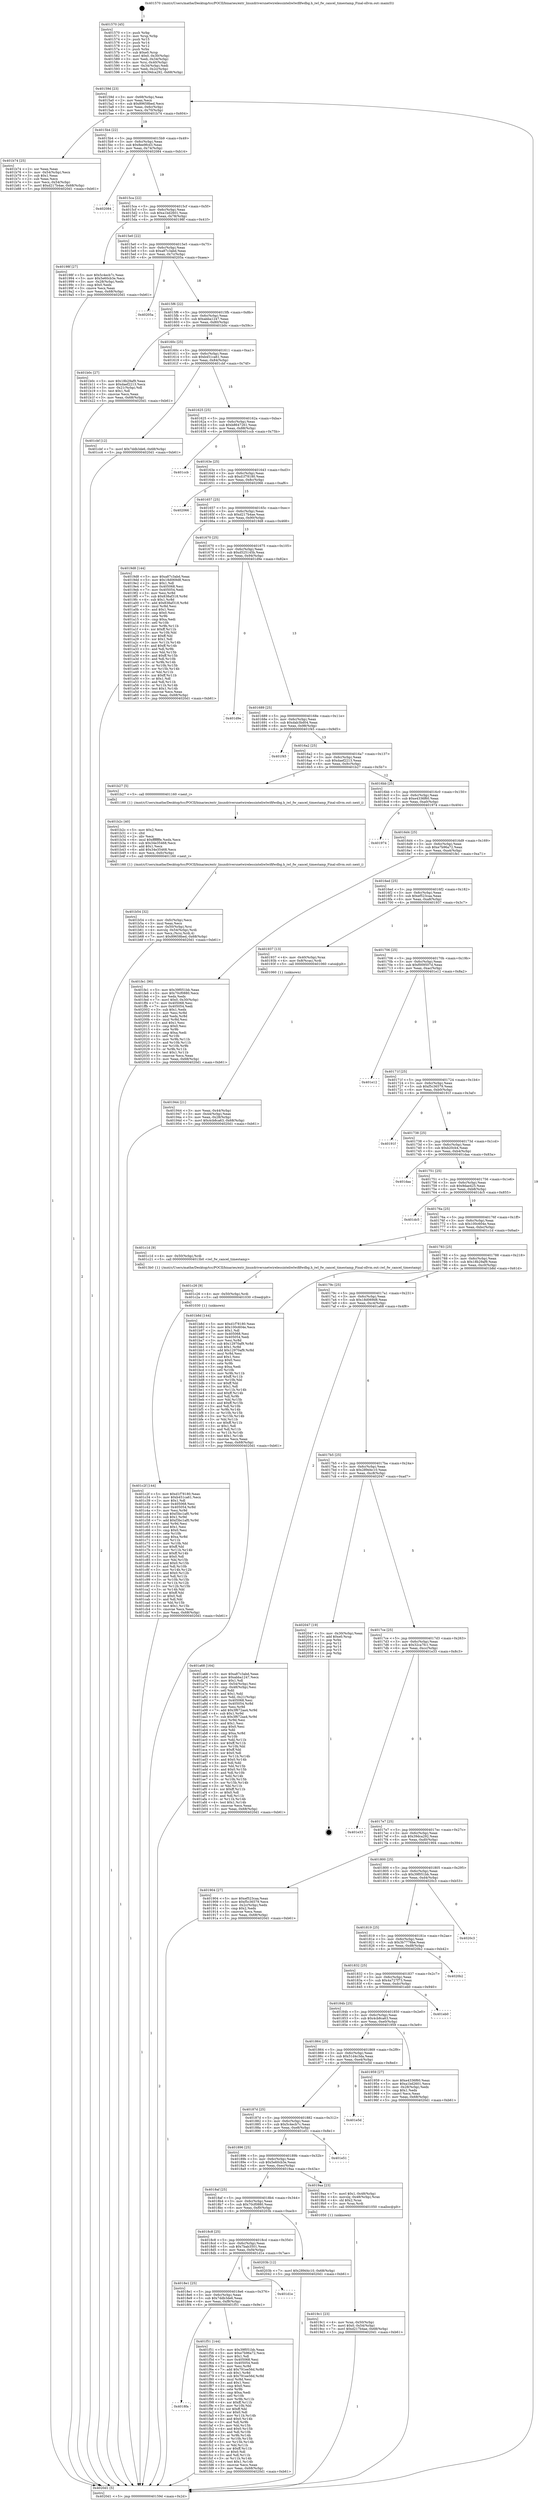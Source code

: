 digraph "0x401570" {
  label = "0x401570 (/mnt/c/Users/mathe/Desktop/tcc/POCII/binaries/extr_linuxdriversnetwirelessinteliwlwififwdbg.h_iwl_fw_cancel_timestamp_Final-ollvm.out::main(0))"
  labelloc = "t"
  node[shape=record]

  Entry [label="",width=0.3,height=0.3,shape=circle,fillcolor=black,style=filled]
  "0x40159d" [label="{
     0x40159d [23]\l
     | [instrs]\l
     &nbsp;&nbsp;0x40159d \<+3\>: mov -0x68(%rbp),%eax\l
     &nbsp;&nbsp;0x4015a0 \<+2\>: mov %eax,%ecx\l
     &nbsp;&nbsp;0x4015a2 \<+6\>: sub $0x89658bed,%ecx\l
     &nbsp;&nbsp;0x4015a8 \<+3\>: mov %eax,-0x6c(%rbp)\l
     &nbsp;&nbsp;0x4015ab \<+3\>: mov %ecx,-0x70(%rbp)\l
     &nbsp;&nbsp;0x4015ae \<+6\>: je 0000000000401b74 \<main+0x604\>\l
  }"]
  "0x401b74" [label="{
     0x401b74 [25]\l
     | [instrs]\l
     &nbsp;&nbsp;0x401b74 \<+2\>: xor %eax,%eax\l
     &nbsp;&nbsp;0x401b76 \<+3\>: mov -0x54(%rbp),%ecx\l
     &nbsp;&nbsp;0x401b79 \<+3\>: sub $0x1,%eax\l
     &nbsp;&nbsp;0x401b7c \<+2\>: sub %eax,%ecx\l
     &nbsp;&nbsp;0x401b7e \<+3\>: mov %ecx,-0x54(%rbp)\l
     &nbsp;&nbsp;0x401b81 \<+7\>: movl $0xd217b4ae,-0x68(%rbp)\l
     &nbsp;&nbsp;0x401b88 \<+5\>: jmp 00000000004020d1 \<main+0xb61\>\l
  }"]
  "0x4015b4" [label="{
     0x4015b4 [22]\l
     | [instrs]\l
     &nbsp;&nbsp;0x4015b4 \<+5\>: jmp 00000000004015b9 \<main+0x49\>\l
     &nbsp;&nbsp;0x4015b9 \<+3\>: mov -0x6c(%rbp),%eax\l
     &nbsp;&nbsp;0x4015bc \<+5\>: sub $0x8ee9fcd3,%eax\l
     &nbsp;&nbsp;0x4015c1 \<+3\>: mov %eax,-0x74(%rbp)\l
     &nbsp;&nbsp;0x4015c4 \<+6\>: je 0000000000402084 \<main+0xb14\>\l
  }"]
  Exit [label="",width=0.3,height=0.3,shape=circle,fillcolor=black,style=filled,peripheries=2]
  "0x402084" [label="{
     0x402084\l
  }", style=dashed]
  "0x4015ca" [label="{
     0x4015ca [22]\l
     | [instrs]\l
     &nbsp;&nbsp;0x4015ca \<+5\>: jmp 00000000004015cf \<main+0x5f\>\l
     &nbsp;&nbsp;0x4015cf \<+3\>: mov -0x6c(%rbp),%eax\l
     &nbsp;&nbsp;0x4015d2 \<+5\>: sub $0xa1bd2601,%eax\l
     &nbsp;&nbsp;0x4015d7 \<+3\>: mov %eax,-0x78(%rbp)\l
     &nbsp;&nbsp;0x4015da \<+6\>: je 000000000040198f \<main+0x41f\>\l
  }"]
  "0x4018fa" [label="{
     0x4018fa\l
  }", style=dashed]
  "0x40198f" [label="{
     0x40198f [27]\l
     | [instrs]\l
     &nbsp;&nbsp;0x40198f \<+5\>: mov $0x5c4ecb7c,%eax\l
     &nbsp;&nbsp;0x401994 \<+5\>: mov $0x5e60cb3e,%ecx\l
     &nbsp;&nbsp;0x401999 \<+3\>: mov -0x28(%rbp),%edx\l
     &nbsp;&nbsp;0x40199c \<+3\>: cmp $0x0,%edx\l
     &nbsp;&nbsp;0x40199f \<+3\>: cmove %ecx,%eax\l
     &nbsp;&nbsp;0x4019a2 \<+3\>: mov %eax,-0x68(%rbp)\l
     &nbsp;&nbsp;0x4019a5 \<+5\>: jmp 00000000004020d1 \<main+0xb61\>\l
  }"]
  "0x4015e0" [label="{
     0x4015e0 [22]\l
     | [instrs]\l
     &nbsp;&nbsp;0x4015e0 \<+5\>: jmp 00000000004015e5 \<main+0x75\>\l
     &nbsp;&nbsp;0x4015e5 \<+3\>: mov -0x6c(%rbp),%eax\l
     &nbsp;&nbsp;0x4015e8 \<+5\>: sub $0xa87c3abd,%eax\l
     &nbsp;&nbsp;0x4015ed \<+3\>: mov %eax,-0x7c(%rbp)\l
     &nbsp;&nbsp;0x4015f0 \<+6\>: je 000000000040205a \<main+0xaea\>\l
  }"]
  "0x401f51" [label="{
     0x401f51 [144]\l
     | [instrs]\l
     &nbsp;&nbsp;0x401f51 \<+5\>: mov $0x39f051bb,%eax\l
     &nbsp;&nbsp;0x401f56 \<+5\>: mov $0xe7b96a72,%ecx\l
     &nbsp;&nbsp;0x401f5b \<+2\>: mov $0x1,%dl\l
     &nbsp;&nbsp;0x401f5d \<+7\>: mov 0x405068,%esi\l
     &nbsp;&nbsp;0x401f64 \<+7\>: mov 0x405054,%edi\l
     &nbsp;&nbsp;0x401f6b \<+3\>: mov %esi,%r8d\l
     &nbsp;&nbsp;0x401f6e \<+7\>: add $0x791ee56d,%r8d\l
     &nbsp;&nbsp;0x401f75 \<+4\>: sub $0x1,%r8d\l
     &nbsp;&nbsp;0x401f79 \<+7\>: sub $0x791ee56d,%r8d\l
     &nbsp;&nbsp;0x401f80 \<+4\>: imul %r8d,%esi\l
     &nbsp;&nbsp;0x401f84 \<+3\>: and $0x1,%esi\l
     &nbsp;&nbsp;0x401f87 \<+3\>: cmp $0x0,%esi\l
     &nbsp;&nbsp;0x401f8a \<+4\>: sete %r9b\l
     &nbsp;&nbsp;0x401f8e \<+3\>: cmp $0xa,%edi\l
     &nbsp;&nbsp;0x401f91 \<+4\>: setl %r10b\l
     &nbsp;&nbsp;0x401f95 \<+3\>: mov %r9b,%r11b\l
     &nbsp;&nbsp;0x401f98 \<+4\>: xor $0xff,%r11b\l
     &nbsp;&nbsp;0x401f9c \<+3\>: mov %r10b,%bl\l
     &nbsp;&nbsp;0x401f9f \<+3\>: xor $0xff,%bl\l
     &nbsp;&nbsp;0x401fa2 \<+3\>: xor $0x0,%dl\l
     &nbsp;&nbsp;0x401fa5 \<+3\>: mov %r11b,%r14b\l
     &nbsp;&nbsp;0x401fa8 \<+4\>: and $0x0,%r14b\l
     &nbsp;&nbsp;0x401fac \<+3\>: and %dl,%r9b\l
     &nbsp;&nbsp;0x401faf \<+3\>: mov %bl,%r15b\l
     &nbsp;&nbsp;0x401fb2 \<+4\>: and $0x0,%r15b\l
     &nbsp;&nbsp;0x401fb6 \<+3\>: and %dl,%r10b\l
     &nbsp;&nbsp;0x401fb9 \<+3\>: or %r9b,%r14b\l
     &nbsp;&nbsp;0x401fbc \<+3\>: or %r10b,%r15b\l
     &nbsp;&nbsp;0x401fbf \<+3\>: xor %r15b,%r14b\l
     &nbsp;&nbsp;0x401fc2 \<+3\>: or %bl,%r11b\l
     &nbsp;&nbsp;0x401fc5 \<+4\>: xor $0xff,%r11b\l
     &nbsp;&nbsp;0x401fc9 \<+3\>: or $0x0,%dl\l
     &nbsp;&nbsp;0x401fcc \<+3\>: and %dl,%r11b\l
     &nbsp;&nbsp;0x401fcf \<+3\>: or %r11b,%r14b\l
     &nbsp;&nbsp;0x401fd2 \<+4\>: test $0x1,%r14b\l
     &nbsp;&nbsp;0x401fd6 \<+3\>: cmovne %ecx,%eax\l
     &nbsp;&nbsp;0x401fd9 \<+3\>: mov %eax,-0x68(%rbp)\l
     &nbsp;&nbsp;0x401fdc \<+5\>: jmp 00000000004020d1 \<main+0xb61\>\l
  }"]
  "0x40205a" [label="{
     0x40205a\l
  }", style=dashed]
  "0x4015f6" [label="{
     0x4015f6 [22]\l
     | [instrs]\l
     &nbsp;&nbsp;0x4015f6 \<+5\>: jmp 00000000004015fb \<main+0x8b\>\l
     &nbsp;&nbsp;0x4015fb \<+3\>: mov -0x6c(%rbp),%eax\l
     &nbsp;&nbsp;0x4015fe \<+5\>: sub $0xabba1247,%eax\l
     &nbsp;&nbsp;0x401603 \<+3\>: mov %eax,-0x80(%rbp)\l
     &nbsp;&nbsp;0x401606 \<+6\>: je 0000000000401b0c \<main+0x59c\>\l
  }"]
  "0x4018e1" [label="{
     0x4018e1 [25]\l
     | [instrs]\l
     &nbsp;&nbsp;0x4018e1 \<+5\>: jmp 00000000004018e6 \<main+0x376\>\l
     &nbsp;&nbsp;0x4018e6 \<+3\>: mov -0x6c(%rbp),%eax\l
     &nbsp;&nbsp;0x4018e9 \<+5\>: sub $0x7ddb3de6,%eax\l
     &nbsp;&nbsp;0x4018ee \<+6\>: mov %eax,-0xf8(%rbp)\l
     &nbsp;&nbsp;0x4018f4 \<+6\>: je 0000000000401f51 \<main+0x9e1\>\l
  }"]
  "0x401b0c" [label="{
     0x401b0c [27]\l
     | [instrs]\l
     &nbsp;&nbsp;0x401b0c \<+5\>: mov $0x18b29af9,%eax\l
     &nbsp;&nbsp;0x401b11 \<+5\>: mov $0xdaef2213,%ecx\l
     &nbsp;&nbsp;0x401b16 \<+3\>: mov -0x21(%rbp),%dl\l
     &nbsp;&nbsp;0x401b19 \<+3\>: test $0x1,%dl\l
     &nbsp;&nbsp;0x401b1c \<+3\>: cmovne %ecx,%eax\l
     &nbsp;&nbsp;0x401b1f \<+3\>: mov %eax,-0x68(%rbp)\l
     &nbsp;&nbsp;0x401b22 \<+5\>: jmp 00000000004020d1 \<main+0xb61\>\l
  }"]
  "0x40160c" [label="{
     0x40160c [25]\l
     | [instrs]\l
     &nbsp;&nbsp;0x40160c \<+5\>: jmp 0000000000401611 \<main+0xa1\>\l
     &nbsp;&nbsp;0x401611 \<+3\>: mov -0x6c(%rbp),%eax\l
     &nbsp;&nbsp;0x401614 \<+5\>: sub $0xb451ca61,%eax\l
     &nbsp;&nbsp;0x401619 \<+6\>: mov %eax,-0x84(%rbp)\l
     &nbsp;&nbsp;0x40161f \<+6\>: je 0000000000401cbf \<main+0x74f\>\l
  }"]
  "0x401d1e" [label="{
     0x401d1e\l
  }", style=dashed]
  "0x401cbf" [label="{
     0x401cbf [12]\l
     | [instrs]\l
     &nbsp;&nbsp;0x401cbf \<+7\>: movl $0x7ddb3de6,-0x68(%rbp)\l
     &nbsp;&nbsp;0x401cc6 \<+5\>: jmp 00000000004020d1 \<main+0xb61\>\l
  }"]
  "0x401625" [label="{
     0x401625 [25]\l
     | [instrs]\l
     &nbsp;&nbsp;0x401625 \<+5\>: jmp 000000000040162a \<main+0xba\>\l
     &nbsp;&nbsp;0x40162a \<+3\>: mov -0x6c(%rbp),%eax\l
     &nbsp;&nbsp;0x40162d \<+5\>: sub $0xb8647261,%eax\l
     &nbsp;&nbsp;0x401632 \<+6\>: mov %eax,-0x88(%rbp)\l
     &nbsp;&nbsp;0x401638 \<+6\>: je 0000000000401ccb \<main+0x75b\>\l
  }"]
  "0x4018c8" [label="{
     0x4018c8 [25]\l
     | [instrs]\l
     &nbsp;&nbsp;0x4018c8 \<+5\>: jmp 00000000004018cd \<main+0x35d\>\l
     &nbsp;&nbsp;0x4018cd \<+3\>: mov -0x6c(%rbp),%eax\l
     &nbsp;&nbsp;0x4018d0 \<+5\>: sub $0x7bab3501,%eax\l
     &nbsp;&nbsp;0x4018d5 \<+6\>: mov %eax,-0xf4(%rbp)\l
     &nbsp;&nbsp;0x4018db \<+6\>: je 0000000000401d1e \<main+0x7ae\>\l
  }"]
  "0x401ccb" [label="{
     0x401ccb\l
  }", style=dashed]
  "0x40163e" [label="{
     0x40163e [25]\l
     | [instrs]\l
     &nbsp;&nbsp;0x40163e \<+5\>: jmp 0000000000401643 \<main+0xd3\>\l
     &nbsp;&nbsp;0x401643 \<+3\>: mov -0x6c(%rbp),%eax\l
     &nbsp;&nbsp;0x401646 \<+5\>: sub $0xd1f78180,%eax\l
     &nbsp;&nbsp;0x40164b \<+6\>: mov %eax,-0x8c(%rbp)\l
     &nbsp;&nbsp;0x401651 \<+6\>: je 0000000000402066 \<main+0xaf6\>\l
  }"]
  "0x40203b" [label="{
     0x40203b [12]\l
     | [instrs]\l
     &nbsp;&nbsp;0x40203b \<+7\>: movl $0x289d4c10,-0x68(%rbp)\l
     &nbsp;&nbsp;0x402042 \<+5\>: jmp 00000000004020d1 \<main+0xb61\>\l
  }"]
  "0x402066" [label="{
     0x402066\l
  }", style=dashed]
  "0x401657" [label="{
     0x401657 [25]\l
     | [instrs]\l
     &nbsp;&nbsp;0x401657 \<+5\>: jmp 000000000040165c \<main+0xec\>\l
     &nbsp;&nbsp;0x40165c \<+3\>: mov -0x6c(%rbp),%eax\l
     &nbsp;&nbsp;0x40165f \<+5\>: sub $0xd217b4ae,%eax\l
     &nbsp;&nbsp;0x401664 \<+6\>: mov %eax,-0x90(%rbp)\l
     &nbsp;&nbsp;0x40166a \<+6\>: je 00000000004019d8 \<main+0x468\>\l
  }"]
  "0x401c2f" [label="{
     0x401c2f [144]\l
     | [instrs]\l
     &nbsp;&nbsp;0x401c2f \<+5\>: mov $0xd1f78180,%eax\l
     &nbsp;&nbsp;0x401c34 \<+5\>: mov $0xb451ca61,%ecx\l
     &nbsp;&nbsp;0x401c39 \<+2\>: mov $0x1,%dl\l
     &nbsp;&nbsp;0x401c3b \<+7\>: mov 0x405068,%esi\l
     &nbsp;&nbsp;0x401c42 \<+8\>: mov 0x405054,%r8d\l
     &nbsp;&nbsp;0x401c4a \<+3\>: mov %esi,%r9d\l
     &nbsp;&nbsp;0x401c4d \<+7\>: sub $0xf3bc1af0,%r9d\l
     &nbsp;&nbsp;0x401c54 \<+4\>: sub $0x1,%r9d\l
     &nbsp;&nbsp;0x401c58 \<+7\>: add $0xf3bc1af0,%r9d\l
     &nbsp;&nbsp;0x401c5f \<+4\>: imul %r9d,%esi\l
     &nbsp;&nbsp;0x401c63 \<+3\>: and $0x1,%esi\l
     &nbsp;&nbsp;0x401c66 \<+3\>: cmp $0x0,%esi\l
     &nbsp;&nbsp;0x401c69 \<+4\>: sete %r10b\l
     &nbsp;&nbsp;0x401c6d \<+4\>: cmp $0xa,%r8d\l
     &nbsp;&nbsp;0x401c71 \<+4\>: setl %r11b\l
     &nbsp;&nbsp;0x401c75 \<+3\>: mov %r10b,%bl\l
     &nbsp;&nbsp;0x401c78 \<+3\>: xor $0xff,%bl\l
     &nbsp;&nbsp;0x401c7b \<+3\>: mov %r11b,%r14b\l
     &nbsp;&nbsp;0x401c7e \<+4\>: xor $0xff,%r14b\l
     &nbsp;&nbsp;0x401c82 \<+3\>: xor $0x0,%dl\l
     &nbsp;&nbsp;0x401c85 \<+3\>: mov %bl,%r15b\l
     &nbsp;&nbsp;0x401c88 \<+4\>: and $0x0,%r15b\l
     &nbsp;&nbsp;0x401c8c \<+3\>: and %dl,%r10b\l
     &nbsp;&nbsp;0x401c8f \<+3\>: mov %r14b,%r12b\l
     &nbsp;&nbsp;0x401c92 \<+4\>: and $0x0,%r12b\l
     &nbsp;&nbsp;0x401c96 \<+3\>: and %dl,%r11b\l
     &nbsp;&nbsp;0x401c99 \<+3\>: or %r10b,%r15b\l
     &nbsp;&nbsp;0x401c9c \<+3\>: or %r11b,%r12b\l
     &nbsp;&nbsp;0x401c9f \<+3\>: xor %r12b,%r15b\l
     &nbsp;&nbsp;0x401ca2 \<+3\>: or %r14b,%bl\l
     &nbsp;&nbsp;0x401ca5 \<+3\>: xor $0xff,%bl\l
     &nbsp;&nbsp;0x401ca8 \<+3\>: or $0x0,%dl\l
     &nbsp;&nbsp;0x401cab \<+2\>: and %dl,%bl\l
     &nbsp;&nbsp;0x401cad \<+3\>: or %bl,%r15b\l
     &nbsp;&nbsp;0x401cb0 \<+4\>: test $0x1,%r15b\l
     &nbsp;&nbsp;0x401cb4 \<+3\>: cmovne %ecx,%eax\l
     &nbsp;&nbsp;0x401cb7 \<+3\>: mov %eax,-0x68(%rbp)\l
     &nbsp;&nbsp;0x401cba \<+5\>: jmp 00000000004020d1 \<main+0xb61\>\l
  }"]
  "0x4019d8" [label="{
     0x4019d8 [144]\l
     | [instrs]\l
     &nbsp;&nbsp;0x4019d8 \<+5\>: mov $0xa87c3abd,%eax\l
     &nbsp;&nbsp;0x4019dd \<+5\>: mov $0x18d069d8,%ecx\l
     &nbsp;&nbsp;0x4019e2 \<+2\>: mov $0x1,%dl\l
     &nbsp;&nbsp;0x4019e4 \<+7\>: mov 0x405068,%esi\l
     &nbsp;&nbsp;0x4019eb \<+7\>: mov 0x405054,%edi\l
     &nbsp;&nbsp;0x4019f2 \<+3\>: mov %esi,%r8d\l
     &nbsp;&nbsp;0x4019f5 \<+7\>: sub $0x838af318,%r8d\l
     &nbsp;&nbsp;0x4019fc \<+4\>: sub $0x1,%r8d\l
     &nbsp;&nbsp;0x401a00 \<+7\>: add $0x838af318,%r8d\l
     &nbsp;&nbsp;0x401a07 \<+4\>: imul %r8d,%esi\l
     &nbsp;&nbsp;0x401a0b \<+3\>: and $0x1,%esi\l
     &nbsp;&nbsp;0x401a0e \<+3\>: cmp $0x0,%esi\l
     &nbsp;&nbsp;0x401a11 \<+4\>: sete %r9b\l
     &nbsp;&nbsp;0x401a15 \<+3\>: cmp $0xa,%edi\l
     &nbsp;&nbsp;0x401a18 \<+4\>: setl %r10b\l
     &nbsp;&nbsp;0x401a1c \<+3\>: mov %r9b,%r11b\l
     &nbsp;&nbsp;0x401a1f \<+4\>: xor $0xff,%r11b\l
     &nbsp;&nbsp;0x401a23 \<+3\>: mov %r10b,%bl\l
     &nbsp;&nbsp;0x401a26 \<+3\>: xor $0xff,%bl\l
     &nbsp;&nbsp;0x401a29 \<+3\>: xor $0x1,%dl\l
     &nbsp;&nbsp;0x401a2c \<+3\>: mov %r11b,%r14b\l
     &nbsp;&nbsp;0x401a2f \<+4\>: and $0xff,%r14b\l
     &nbsp;&nbsp;0x401a33 \<+3\>: and %dl,%r9b\l
     &nbsp;&nbsp;0x401a36 \<+3\>: mov %bl,%r15b\l
     &nbsp;&nbsp;0x401a39 \<+4\>: and $0xff,%r15b\l
     &nbsp;&nbsp;0x401a3d \<+3\>: and %dl,%r10b\l
     &nbsp;&nbsp;0x401a40 \<+3\>: or %r9b,%r14b\l
     &nbsp;&nbsp;0x401a43 \<+3\>: or %r10b,%r15b\l
     &nbsp;&nbsp;0x401a46 \<+3\>: xor %r15b,%r14b\l
     &nbsp;&nbsp;0x401a49 \<+3\>: or %bl,%r11b\l
     &nbsp;&nbsp;0x401a4c \<+4\>: xor $0xff,%r11b\l
     &nbsp;&nbsp;0x401a50 \<+3\>: or $0x1,%dl\l
     &nbsp;&nbsp;0x401a53 \<+3\>: and %dl,%r11b\l
     &nbsp;&nbsp;0x401a56 \<+3\>: or %r11b,%r14b\l
     &nbsp;&nbsp;0x401a59 \<+4\>: test $0x1,%r14b\l
     &nbsp;&nbsp;0x401a5d \<+3\>: cmovne %ecx,%eax\l
     &nbsp;&nbsp;0x401a60 \<+3\>: mov %eax,-0x68(%rbp)\l
     &nbsp;&nbsp;0x401a63 \<+5\>: jmp 00000000004020d1 \<main+0xb61\>\l
  }"]
  "0x401670" [label="{
     0x401670 [25]\l
     | [instrs]\l
     &nbsp;&nbsp;0x401670 \<+5\>: jmp 0000000000401675 \<main+0x105\>\l
     &nbsp;&nbsp;0x401675 \<+3\>: mov -0x6c(%rbp),%eax\l
     &nbsp;&nbsp;0x401678 \<+5\>: sub $0xd525145b,%eax\l
     &nbsp;&nbsp;0x40167d \<+6\>: mov %eax,-0x94(%rbp)\l
     &nbsp;&nbsp;0x401683 \<+6\>: je 0000000000401d9e \<main+0x82e\>\l
  }"]
  "0x401c26" [label="{
     0x401c26 [9]\l
     | [instrs]\l
     &nbsp;&nbsp;0x401c26 \<+4\>: mov -0x50(%rbp),%rdi\l
     &nbsp;&nbsp;0x401c2a \<+5\>: call 0000000000401030 \<free@plt\>\l
     | [calls]\l
     &nbsp;&nbsp;0x401030 \{1\} (unknown)\l
  }"]
  "0x401d9e" [label="{
     0x401d9e\l
  }", style=dashed]
  "0x401689" [label="{
     0x401689 [25]\l
     | [instrs]\l
     &nbsp;&nbsp;0x401689 \<+5\>: jmp 000000000040168e \<main+0x11e\>\l
     &nbsp;&nbsp;0x40168e \<+3\>: mov -0x6c(%rbp),%eax\l
     &nbsp;&nbsp;0x401691 \<+5\>: sub $0xdab3bd04,%eax\l
     &nbsp;&nbsp;0x401696 \<+6\>: mov %eax,-0x98(%rbp)\l
     &nbsp;&nbsp;0x40169c \<+6\>: je 0000000000401f45 \<main+0x9d5\>\l
  }"]
  "0x401b54" [label="{
     0x401b54 [32]\l
     | [instrs]\l
     &nbsp;&nbsp;0x401b54 \<+6\>: mov -0xfc(%rbp),%ecx\l
     &nbsp;&nbsp;0x401b5a \<+3\>: imul %eax,%ecx\l
     &nbsp;&nbsp;0x401b5d \<+4\>: mov -0x50(%rbp),%rsi\l
     &nbsp;&nbsp;0x401b61 \<+4\>: movslq -0x54(%rbp),%rdi\l
     &nbsp;&nbsp;0x401b65 \<+3\>: mov %ecx,(%rsi,%rdi,4)\l
     &nbsp;&nbsp;0x401b68 \<+7\>: movl $0x89658bed,-0x68(%rbp)\l
     &nbsp;&nbsp;0x401b6f \<+5\>: jmp 00000000004020d1 \<main+0xb61\>\l
  }"]
  "0x401f45" [label="{
     0x401f45\l
  }", style=dashed]
  "0x4016a2" [label="{
     0x4016a2 [25]\l
     | [instrs]\l
     &nbsp;&nbsp;0x4016a2 \<+5\>: jmp 00000000004016a7 \<main+0x137\>\l
     &nbsp;&nbsp;0x4016a7 \<+3\>: mov -0x6c(%rbp),%eax\l
     &nbsp;&nbsp;0x4016aa \<+5\>: sub $0xdaef2213,%eax\l
     &nbsp;&nbsp;0x4016af \<+6\>: mov %eax,-0x9c(%rbp)\l
     &nbsp;&nbsp;0x4016b5 \<+6\>: je 0000000000401b27 \<main+0x5b7\>\l
  }"]
  "0x401b2c" [label="{
     0x401b2c [40]\l
     | [instrs]\l
     &nbsp;&nbsp;0x401b2c \<+5\>: mov $0x2,%ecx\l
     &nbsp;&nbsp;0x401b31 \<+1\>: cltd\l
     &nbsp;&nbsp;0x401b32 \<+2\>: idiv %ecx\l
     &nbsp;&nbsp;0x401b34 \<+6\>: imul $0xfffffffe,%edx,%ecx\l
     &nbsp;&nbsp;0x401b3a \<+6\>: sub $0x34e35468,%ecx\l
     &nbsp;&nbsp;0x401b40 \<+3\>: add $0x1,%ecx\l
     &nbsp;&nbsp;0x401b43 \<+6\>: add $0x34e35468,%ecx\l
     &nbsp;&nbsp;0x401b49 \<+6\>: mov %ecx,-0xfc(%rbp)\l
     &nbsp;&nbsp;0x401b4f \<+5\>: call 0000000000401160 \<next_i\>\l
     | [calls]\l
     &nbsp;&nbsp;0x401160 \{1\} (/mnt/c/Users/mathe/Desktop/tcc/POCII/binaries/extr_linuxdriversnetwirelessinteliwlwififwdbg.h_iwl_fw_cancel_timestamp_Final-ollvm.out::next_i)\l
  }"]
  "0x401b27" [label="{
     0x401b27 [5]\l
     | [instrs]\l
     &nbsp;&nbsp;0x401b27 \<+5\>: call 0000000000401160 \<next_i\>\l
     | [calls]\l
     &nbsp;&nbsp;0x401160 \{1\} (/mnt/c/Users/mathe/Desktop/tcc/POCII/binaries/extr_linuxdriversnetwirelessinteliwlwififwdbg.h_iwl_fw_cancel_timestamp_Final-ollvm.out::next_i)\l
  }"]
  "0x4016bb" [label="{
     0x4016bb [25]\l
     | [instrs]\l
     &nbsp;&nbsp;0x4016bb \<+5\>: jmp 00000000004016c0 \<main+0x150\>\l
     &nbsp;&nbsp;0x4016c0 \<+3\>: mov -0x6c(%rbp),%eax\l
     &nbsp;&nbsp;0x4016c3 \<+5\>: sub $0xe4336f60,%eax\l
     &nbsp;&nbsp;0x4016c8 \<+6\>: mov %eax,-0xa0(%rbp)\l
     &nbsp;&nbsp;0x4016ce \<+6\>: je 0000000000401974 \<main+0x404\>\l
  }"]
  "0x4019c1" [label="{
     0x4019c1 [23]\l
     | [instrs]\l
     &nbsp;&nbsp;0x4019c1 \<+4\>: mov %rax,-0x50(%rbp)\l
     &nbsp;&nbsp;0x4019c5 \<+7\>: movl $0x0,-0x54(%rbp)\l
     &nbsp;&nbsp;0x4019cc \<+7\>: movl $0xd217b4ae,-0x68(%rbp)\l
     &nbsp;&nbsp;0x4019d3 \<+5\>: jmp 00000000004020d1 \<main+0xb61\>\l
  }"]
  "0x401974" [label="{
     0x401974\l
  }", style=dashed]
  "0x4016d4" [label="{
     0x4016d4 [25]\l
     | [instrs]\l
     &nbsp;&nbsp;0x4016d4 \<+5\>: jmp 00000000004016d9 \<main+0x169\>\l
     &nbsp;&nbsp;0x4016d9 \<+3\>: mov -0x6c(%rbp),%eax\l
     &nbsp;&nbsp;0x4016dc \<+5\>: sub $0xe7b96a72,%eax\l
     &nbsp;&nbsp;0x4016e1 \<+6\>: mov %eax,-0xa4(%rbp)\l
     &nbsp;&nbsp;0x4016e7 \<+6\>: je 0000000000401fe1 \<main+0xa71\>\l
  }"]
  "0x4018af" [label="{
     0x4018af [25]\l
     | [instrs]\l
     &nbsp;&nbsp;0x4018af \<+5\>: jmp 00000000004018b4 \<main+0x344\>\l
     &nbsp;&nbsp;0x4018b4 \<+3\>: mov -0x6c(%rbp),%eax\l
     &nbsp;&nbsp;0x4018b7 \<+5\>: sub $0x70cf0880,%eax\l
     &nbsp;&nbsp;0x4018bc \<+6\>: mov %eax,-0xf0(%rbp)\l
     &nbsp;&nbsp;0x4018c2 \<+6\>: je 000000000040203b \<main+0xacb\>\l
  }"]
  "0x401fe1" [label="{
     0x401fe1 [90]\l
     | [instrs]\l
     &nbsp;&nbsp;0x401fe1 \<+5\>: mov $0x39f051bb,%eax\l
     &nbsp;&nbsp;0x401fe6 \<+5\>: mov $0x70cf0880,%ecx\l
     &nbsp;&nbsp;0x401feb \<+2\>: xor %edx,%edx\l
     &nbsp;&nbsp;0x401fed \<+7\>: movl $0x0,-0x30(%rbp)\l
     &nbsp;&nbsp;0x401ff4 \<+7\>: mov 0x405068,%esi\l
     &nbsp;&nbsp;0x401ffb \<+7\>: mov 0x405054,%edi\l
     &nbsp;&nbsp;0x402002 \<+3\>: sub $0x1,%edx\l
     &nbsp;&nbsp;0x402005 \<+3\>: mov %esi,%r8d\l
     &nbsp;&nbsp;0x402008 \<+3\>: add %edx,%r8d\l
     &nbsp;&nbsp;0x40200b \<+4\>: imul %r8d,%esi\l
     &nbsp;&nbsp;0x40200f \<+3\>: and $0x1,%esi\l
     &nbsp;&nbsp;0x402012 \<+3\>: cmp $0x0,%esi\l
     &nbsp;&nbsp;0x402015 \<+4\>: sete %r9b\l
     &nbsp;&nbsp;0x402019 \<+3\>: cmp $0xa,%edi\l
     &nbsp;&nbsp;0x40201c \<+4\>: setl %r10b\l
     &nbsp;&nbsp;0x402020 \<+3\>: mov %r9b,%r11b\l
     &nbsp;&nbsp;0x402023 \<+3\>: and %r10b,%r11b\l
     &nbsp;&nbsp;0x402026 \<+3\>: xor %r10b,%r9b\l
     &nbsp;&nbsp;0x402029 \<+3\>: or %r9b,%r11b\l
     &nbsp;&nbsp;0x40202c \<+4\>: test $0x1,%r11b\l
     &nbsp;&nbsp;0x402030 \<+3\>: cmovne %ecx,%eax\l
     &nbsp;&nbsp;0x402033 \<+3\>: mov %eax,-0x68(%rbp)\l
     &nbsp;&nbsp;0x402036 \<+5\>: jmp 00000000004020d1 \<main+0xb61\>\l
  }"]
  "0x4016ed" [label="{
     0x4016ed [25]\l
     | [instrs]\l
     &nbsp;&nbsp;0x4016ed \<+5\>: jmp 00000000004016f2 \<main+0x182\>\l
     &nbsp;&nbsp;0x4016f2 \<+3\>: mov -0x6c(%rbp),%eax\l
     &nbsp;&nbsp;0x4016f5 \<+5\>: sub $0xef523caa,%eax\l
     &nbsp;&nbsp;0x4016fa \<+6\>: mov %eax,-0xa8(%rbp)\l
     &nbsp;&nbsp;0x401700 \<+6\>: je 0000000000401937 \<main+0x3c7\>\l
  }"]
  "0x4019aa" [label="{
     0x4019aa [23]\l
     | [instrs]\l
     &nbsp;&nbsp;0x4019aa \<+7\>: movl $0x1,-0x48(%rbp)\l
     &nbsp;&nbsp;0x4019b1 \<+4\>: movslq -0x48(%rbp),%rax\l
     &nbsp;&nbsp;0x4019b5 \<+4\>: shl $0x2,%rax\l
     &nbsp;&nbsp;0x4019b9 \<+3\>: mov %rax,%rdi\l
     &nbsp;&nbsp;0x4019bc \<+5\>: call 0000000000401050 \<malloc@plt\>\l
     | [calls]\l
     &nbsp;&nbsp;0x401050 \{1\} (unknown)\l
  }"]
  "0x401937" [label="{
     0x401937 [13]\l
     | [instrs]\l
     &nbsp;&nbsp;0x401937 \<+4\>: mov -0x40(%rbp),%rax\l
     &nbsp;&nbsp;0x40193b \<+4\>: mov 0x8(%rax),%rdi\l
     &nbsp;&nbsp;0x40193f \<+5\>: call 0000000000401060 \<atoi@plt\>\l
     | [calls]\l
     &nbsp;&nbsp;0x401060 \{1\} (unknown)\l
  }"]
  "0x401706" [label="{
     0x401706 [25]\l
     | [instrs]\l
     &nbsp;&nbsp;0x401706 \<+5\>: jmp 000000000040170b \<main+0x19b\>\l
     &nbsp;&nbsp;0x40170b \<+3\>: mov -0x6c(%rbp),%eax\l
     &nbsp;&nbsp;0x40170e \<+5\>: sub $0xf009507d,%eax\l
     &nbsp;&nbsp;0x401713 \<+6\>: mov %eax,-0xac(%rbp)\l
     &nbsp;&nbsp;0x401719 \<+6\>: je 0000000000401e12 \<main+0x8a2\>\l
  }"]
  "0x401896" [label="{
     0x401896 [25]\l
     | [instrs]\l
     &nbsp;&nbsp;0x401896 \<+5\>: jmp 000000000040189b \<main+0x32b\>\l
     &nbsp;&nbsp;0x40189b \<+3\>: mov -0x6c(%rbp),%eax\l
     &nbsp;&nbsp;0x40189e \<+5\>: sub $0x5e60cb3e,%eax\l
     &nbsp;&nbsp;0x4018a3 \<+6\>: mov %eax,-0xec(%rbp)\l
     &nbsp;&nbsp;0x4018a9 \<+6\>: je 00000000004019aa \<main+0x43a\>\l
  }"]
  "0x401e12" [label="{
     0x401e12\l
  }", style=dashed]
  "0x40171f" [label="{
     0x40171f [25]\l
     | [instrs]\l
     &nbsp;&nbsp;0x40171f \<+5\>: jmp 0000000000401724 \<main+0x1b4\>\l
     &nbsp;&nbsp;0x401724 \<+3\>: mov -0x6c(%rbp),%eax\l
     &nbsp;&nbsp;0x401727 \<+5\>: sub $0xf5c36579,%eax\l
     &nbsp;&nbsp;0x40172c \<+6\>: mov %eax,-0xb0(%rbp)\l
     &nbsp;&nbsp;0x401732 \<+6\>: je 000000000040191f \<main+0x3af\>\l
  }"]
  "0x401e51" [label="{
     0x401e51\l
  }", style=dashed]
  "0x40191f" [label="{
     0x40191f\l
  }", style=dashed]
  "0x401738" [label="{
     0x401738 [25]\l
     | [instrs]\l
     &nbsp;&nbsp;0x401738 \<+5\>: jmp 000000000040173d \<main+0x1cd\>\l
     &nbsp;&nbsp;0x40173d \<+3\>: mov -0x6c(%rbp),%eax\l
     &nbsp;&nbsp;0x401740 \<+5\>: sub $0xb20cb4,%eax\l
     &nbsp;&nbsp;0x401745 \<+6\>: mov %eax,-0xb4(%rbp)\l
     &nbsp;&nbsp;0x40174b \<+6\>: je 0000000000401daa \<main+0x83a\>\l
  }"]
  "0x40187d" [label="{
     0x40187d [25]\l
     | [instrs]\l
     &nbsp;&nbsp;0x40187d \<+5\>: jmp 0000000000401882 \<main+0x312\>\l
     &nbsp;&nbsp;0x401882 \<+3\>: mov -0x6c(%rbp),%eax\l
     &nbsp;&nbsp;0x401885 \<+5\>: sub $0x5c4ecb7c,%eax\l
     &nbsp;&nbsp;0x40188a \<+6\>: mov %eax,-0xe8(%rbp)\l
     &nbsp;&nbsp;0x401890 \<+6\>: je 0000000000401e51 \<main+0x8e1\>\l
  }"]
  "0x401daa" [label="{
     0x401daa\l
  }", style=dashed]
  "0x401751" [label="{
     0x401751 [25]\l
     | [instrs]\l
     &nbsp;&nbsp;0x401751 \<+5\>: jmp 0000000000401756 \<main+0x1e6\>\l
     &nbsp;&nbsp;0x401756 \<+3\>: mov -0x6c(%rbp),%eax\l
     &nbsp;&nbsp;0x401759 \<+5\>: sub $0x9dae425,%eax\l
     &nbsp;&nbsp;0x40175e \<+6\>: mov %eax,-0xb8(%rbp)\l
     &nbsp;&nbsp;0x401764 \<+6\>: je 0000000000401dc5 \<main+0x855\>\l
  }"]
  "0x401e5d" [label="{
     0x401e5d\l
  }", style=dashed]
  "0x401dc5" [label="{
     0x401dc5\l
  }", style=dashed]
  "0x40176a" [label="{
     0x40176a [25]\l
     | [instrs]\l
     &nbsp;&nbsp;0x40176a \<+5\>: jmp 000000000040176f \<main+0x1ff\>\l
     &nbsp;&nbsp;0x40176f \<+3\>: mov -0x6c(%rbp),%eax\l
     &nbsp;&nbsp;0x401772 \<+5\>: sub $0x100c604e,%eax\l
     &nbsp;&nbsp;0x401777 \<+6\>: mov %eax,-0xbc(%rbp)\l
     &nbsp;&nbsp;0x40177d \<+6\>: je 0000000000401c1d \<main+0x6ad\>\l
  }"]
  "0x401864" [label="{
     0x401864 [25]\l
     | [instrs]\l
     &nbsp;&nbsp;0x401864 \<+5\>: jmp 0000000000401869 \<main+0x2f9\>\l
     &nbsp;&nbsp;0x401869 \<+3\>: mov -0x6c(%rbp),%eax\l
     &nbsp;&nbsp;0x40186c \<+5\>: sub $0x51d4c3da,%eax\l
     &nbsp;&nbsp;0x401871 \<+6\>: mov %eax,-0xe4(%rbp)\l
     &nbsp;&nbsp;0x401877 \<+6\>: je 0000000000401e5d \<main+0x8ed\>\l
  }"]
  "0x401c1d" [label="{
     0x401c1d [9]\l
     | [instrs]\l
     &nbsp;&nbsp;0x401c1d \<+4\>: mov -0x50(%rbp),%rdi\l
     &nbsp;&nbsp;0x401c21 \<+5\>: call 00000000004013b0 \<iwl_fw_cancel_timestamp\>\l
     | [calls]\l
     &nbsp;&nbsp;0x4013b0 \{1\} (/mnt/c/Users/mathe/Desktop/tcc/POCII/binaries/extr_linuxdriversnetwirelessinteliwlwififwdbg.h_iwl_fw_cancel_timestamp_Final-ollvm.out::iwl_fw_cancel_timestamp)\l
  }"]
  "0x401783" [label="{
     0x401783 [25]\l
     | [instrs]\l
     &nbsp;&nbsp;0x401783 \<+5\>: jmp 0000000000401788 \<main+0x218\>\l
     &nbsp;&nbsp;0x401788 \<+3\>: mov -0x6c(%rbp),%eax\l
     &nbsp;&nbsp;0x40178b \<+5\>: sub $0x18b29af9,%eax\l
     &nbsp;&nbsp;0x401790 \<+6\>: mov %eax,-0xc0(%rbp)\l
     &nbsp;&nbsp;0x401796 \<+6\>: je 0000000000401b8d \<main+0x61d\>\l
  }"]
  "0x401959" [label="{
     0x401959 [27]\l
     | [instrs]\l
     &nbsp;&nbsp;0x401959 \<+5\>: mov $0xe4336f60,%eax\l
     &nbsp;&nbsp;0x40195e \<+5\>: mov $0xa1bd2601,%ecx\l
     &nbsp;&nbsp;0x401963 \<+3\>: mov -0x28(%rbp),%edx\l
     &nbsp;&nbsp;0x401966 \<+3\>: cmp $0x1,%edx\l
     &nbsp;&nbsp;0x401969 \<+3\>: cmovl %ecx,%eax\l
     &nbsp;&nbsp;0x40196c \<+3\>: mov %eax,-0x68(%rbp)\l
     &nbsp;&nbsp;0x40196f \<+5\>: jmp 00000000004020d1 \<main+0xb61\>\l
  }"]
  "0x401b8d" [label="{
     0x401b8d [144]\l
     | [instrs]\l
     &nbsp;&nbsp;0x401b8d \<+5\>: mov $0xd1f78180,%eax\l
     &nbsp;&nbsp;0x401b92 \<+5\>: mov $0x100c604e,%ecx\l
     &nbsp;&nbsp;0x401b97 \<+2\>: mov $0x1,%dl\l
     &nbsp;&nbsp;0x401b99 \<+7\>: mov 0x405068,%esi\l
     &nbsp;&nbsp;0x401ba0 \<+7\>: mov 0x405054,%edi\l
     &nbsp;&nbsp;0x401ba7 \<+3\>: mov %esi,%r8d\l
     &nbsp;&nbsp;0x401baa \<+7\>: sub $0x12970af9,%r8d\l
     &nbsp;&nbsp;0x401bb1 \<+4\>: sub $0x1,%r8d\l
     &nbsp;&nbsp;0x401bb5 \<+7\>: add $0x12970af9,%r8d\l
     &nbsp;&nbsp;0x401bbc \<+4\>: imul %r8d,%esi\l
     &nbsp;&nbsp;0x401bc0 \<+3\>: and $0x1,%esi\l
     &nbsp;&nbsp;0x401bc3 \<+3\>: cmp $0x0,%esi\l
     &nbsp;&nbsp;0x401bc6 \<+4\>: sete %r9b\l
     &nbsp;&nbsp;0x401bca \<+3\>: cmp $0xa,%edi\l
     &nbsp;&nbsp;0x401bcd \<+4\>: setl %r10b\l
     &nbsp;&nbsp;0x401bd1 \<+3\>: mov %r9b,%r11b\l
     &nbsp;&nbsp;0x401bd4 \<+4\>: xor $0xff,%r11b\l
     &nbsp;&nbsp;0x401bd8 \<+3\>: mov %r10b,%bl\l
     &nbsp;&nbsp;0x401bdb \<+3\>: xor $0xff,%bl\l
     &nbsp;&nbsp;0x401bde \<+3\>: xor $0x1,%dl\l
     &nbsp;&nbsp;0x401be1 \<+3\>: mov %r11b,%r14b\l
     &nbsp;&nbsp;0x401be4 \<+4\>: and $0xff,%r14b\l
     &nbsp;&nbsp;0x401be8 \<+3\>: and %dl,%r9b\l
     &nbsp;&nbsp;0x401beb \<+3\>: mov %bl,%r15b\l
     &nbsp;&nbsp;0x401bee \<+4\>: and $0xff,%r15b\l
     &nbsp;&nbsp;0x401bf2 \<+3\>: and %dl,%r10b\l
     &nbsp;&nbsp;0x401bf5 \<+3\>: or %r9b,%r14b\l
     &nbsp;&nbsp;0x401bf8 \<+3\>: or %r10b,%r15b\l
     &nbsp;&nbsp;0x401bfb \<+3\>: xor %r15b,%r14b\l
     &nbsp;&nbsp;0x401bfe \<+3\>: or %bl,%r11b\l
     &nbsp;&nbsp;0x401c01 \<+4\>: xor $0xff,%r11b\l
     &nbsp;&nbsp;0x401c05 \<+3\>: or $0x1,%dl\l
     &nbsp;&nbsp;0x401c08 \<+3\>: and %dl,%r11b\l
     &nbsp;&nbsp;0x401c0b \<+3\>: or %r11b,%r14b\l
     &nbsp;&nbsp;0x401c0e \<+4\>: test $0x1,%r14b\l
     &nbsp;&nbsp;0x401c12 \<+3\>: cmovne %ecx,%eax\l
     &nbsp;&nbsp;0x401c15 \<+3\>: mov %eax,-0x68(%rbp)\l
     &nbsp;&nbsp;0x401c18 \<+5\>: jmp 00000000004020d1 \<main+0xb61\>\l
  }"]
  "0x40179c" [label="{
     0x40179c [25]\l
     | [instrs]\l
     &nbsp;&nbsp;0x40179c \<+5\>: jmp 00000000004017a1 \<main+0x231\>\l
     &nbsp;&nbsp;0x4017a1 \<+3\>: mov -0x6c(%rbp),%eax\l
     &nbsp;&nbsp;0x4017a4 \<+5\>: sub $0x18d069d8,%eax\l
     &nbsp;&nbsp;0x4017a9 \<+6\>: mov %eax,-0xc4(%rbp)\l
     &nbsp;&nbsp;0x4017af \<+6\>: je 0000000000401a68 \<main+0x4f8\>\l
  }"]
  "0x40184b" [label="{
     0x40184b [25]\l
     | [instrs]\l
     &nbsp;&nbsp;0x40184b \<+5\>: jmp 0000000000401850 \<main+0x2e0\>\l
     &nbsp;&nbsp;0x401850 \<+3\>: mov -0x6c(%rbp),%eax\l
     &nbsp;&nbsp;0x401853 \<+5\>: sub $0x4cb8ca63,%eax\l
     &nbsp;&nbsp;0x401858 \<+6\>: mov %eax,-0xe0(%rbp)\l
     &nbsp;&nbsp;0x40185e \<+6\>: je 0000000000401959 \<main+0x3e9\>\l
  }"]
  "0x401a68" [label="{
     0x401a68 [164]\l
     | [instrs]\l
     &nbsp;&nbsp;0x401a68 \<+5\>: mov $0xa87c3abd,%eax\l
     &nbsp;&nbsp;0x401a6d \<+5\>: mov $0xabba1247,%ecx\l
     &nbsp;&nbsp;0x401a72 \<+2\>: mov $0x1,%dl\l
     &nbsp;&nbsp;0x401a74 \<+3\>: mov -0x54(%rbp),%esi\l
     &nbsp;&nbsp;0x401a77 \<+3\>: cmp -0x48(%rbp),%esi\l
     &nbsp;&nbsp;0x401a7a \<+4\>: setl %dil\l
     &nbsp;&nbsp;0x401a7e \<+4\>: and $0x1,%dil\l
     &nbsp;&nbsp;0x401a82 \<+4\>: mov %dil,-0x21(%rbp)\l
     &nbsp;&nbsp;0x401a86 \<+7\>: mov 0x405068,%esi\l
     &nbsp;&nbsp;0x401a8d \<+8\>: mov 0x405054,%r8d\l
     &nbsp;&nbsp;0x401a95 \<+3\>: mov %esi,%r9d\l
     &nbsp;&nbsp;0x401a98 \<+7\>: add $0x3f672aa4,%r9d\l
     &nbsp;&nbsp;0x401a9f \<+4\>: sub $0x1,%r9d\l
     &nbsp;&nbsp;0x401aa3 \<+7\>: sub $0x3f672aa4,%r9d\l
     &nbsp;&nbsp;0x401aaa \<+4\>: imul %r9d,%esi\l
     &nbsp;&nbsp;0x401aae \<+3\>: and $0x1,%esi\l
     &nbsp;&nbsp;0x401ab1 \<+3\>: cmp $0x0,%esi\l
     &nbsp;&nbsp;0x401ab4 \<+4\>: sete %dil\l
     &nbsp;&nbsp;0x401ab8 \<+4\>: cmp $0xa,%r8d\l
     &nbsp;&nbsp;0x401abc \<+4\>: setl %r10b\l
     &nbsp;&nbsp;0x401ac0 \<+3\>: mov %dil,%r11b\l
     &nbsp;&nbsp;0x401ac3 \<+4\>: xor $0xff,%r11b\l
     &nbsp;&nbsp;0x401ac7 \<+3\>: mov %r10b,%bl\l
     &nbsp;&nbsp;0x401aca \<+3\>: xor $0xff,%bl\l
     &nbsp;&nbsp;0x401acd \<+3\>: xor $0x0,%dl\l
     &nbsp;&nbsp;0x401ad0 \<+3\>: mov %r11b,%r14b\l
     &nbsp;&nbsp;0x401ad3 \<+4\>: and $0x0,%r14b\l
     &nbsp;&nbsp;0x401ad7 \<+3\>: and %dl,%dil\l
     &nbsp;&nbsp;0x401ada \<+3\>: mov %bl,%r15b\l
     &nbsp;&nbsp;0x401add \<+4\>: and $0x0,%r15b\l
     &nbsp;&nbsp;0x401ae1 \<+3\>: and %dl,%r10b\l
     &nbsp;&nbsp;0x401ae4 \<+3\>: or %dil,%r14b\l
     &nbsp;&nbsp;0x401ae7 \<+3\>: or %r10b,%r15b\l
     &nbsp;&nbsp;0x401aea \<+3\>: xor %r15b,%r14b\l
     &nbsp;&nbsp;0x401aed \<+3\>: or %bl,%r11b\l
     &nbsp;&nbsp;0x401af0 \<+4\>: xor $0xff,%r11b\l
     &nbsp;&nbsp;0x401af4 \<+3\>: or $0x0,%dl\l
     &nbsp;&nbsp;0x401af7 \<+3\>: and %dl,%r11b\l
     &nbsp;&nbsp;0x401afa \<+3\>: or %r11b,%r14b\l
     &nbsp;&nbsp;0x401afd \<+4\>: test $0x1,%r14b\l
     &nbsp;&nbsp;0x401b01 \<+3\>: cmovne %ecx,%eax\l
     &nbsp;&nbsp;0x401b04 \<+3\>: mov %eax,-0x68(%rbp)\l
     &nbsp;&nbsp;0x401b07 \<+5\>: jmp 00000000004020d1 \<main+0xb61\>\l
  }"]
  "0x4017b5" [label="{
     0x4017b5 [25]\l
     | [instrs]\l
     &nbsp;&nbsp;0x4017b5 \<+5\>: jmp 00000000004017ba \<main+0x24a\>\l
     &nbsp;&nbsp;0x4017ba \<+3\>: mov -0x6c(%rbp),%eax\l
     &nbsp;&nbsp;0x4017bd \<+5\>: sub $0x289d4c10,%eax\l
     &nbsp;&nbsp;0x4017c2 \<+6\>: mov %eax,-0xc8(%rbp)\l
     &nbsp;&nbsp;0x4017c8 \<+6\>: je 0000000000402047 \<main+0xad7\>\l
  }"]
  "0x401eb0" [label="{
     0x401eb0\l
  }", style=dashed]
  "0x402047" [label="{
     0x402047 [19]\l
     | [instrs]\l
     &nbsp;&nbsp;0x402047 \<+3\>: mov -0x30(%rbp),%eax\l
     &nbsp;&nbsp;0x40204a \<+7\>: add $0xe0,%rsp\l
     &nbsp;&nbsp;0x402051 \<+1\>: pop %rbx\l
     &nbsp;&nbsp;0x402052 \<+2\>: pop %r12\l
     &nbsp;&nbsp;0x402054 \<+2\>: pop %r14\l
     &nbsp;&nbsp;0x402056 \<+2\>: pop %r15\l
     &nbsp;&nbsp;0x402058 \<+1\>: pop %rbp\l
     &nbsp;&nbsp;0x402059 \<+1\>: ret\l
  }"]
  "0x4017ce" [label="{
     0x4017ce [25]\l
     | [instrs]\l
     &nbsp;&nbsp;0x4017ce \<+5\>: jmp 00000000004017d3 \<main+0x263\>\l
     &nbsp;&nbsp;0x4017d3 \<+3\>: mov -0x6c(%rbp),%eax\l
     &nbsp;&nbsp;0x4017d6 \<+5\>: sub $0x32ca7fc1,%eax\l
     &nbsp;&nbsp;0x4017db \<+6\>: mov %eax,-0xcc(%rbp)\l
     &nbsp;&nbsp;0x4017e1 \<+6\>: je 0000000000401e33 \<main+0x8c3\>\l
  }"]
  "0x401832" [label="{
     0x401832 [25]\l
     | [instrs]\l
     &nbsp;&nbsp;0x401832 \<+5\>: jmp 0000000000401837 \<main+0x2c7\>\l
     &nbsp;&nbsp;0x401837 \<+3\>: mov -0x6c(%rbp),%eax\l
     &nbsp;&nbsp;0x40183a \<+5\>: sub $0x4a727f73,%eax\l
     &nbsp;&nbsp;0x40183f \<+6\>: mov %eax,-0xdc(%rbp)\l
     &nbsp;&nbsp;0x401845 \<+6\>: je 0000000000401eb0 \<main+0x940\>\l
  }"]
  "0x401e33" [label="{
     0x401e33\l
  }", style=dashed]
  "0x4017e7" [label="{
     0x4017e7 [25]\l
     | [instrs]\l
     &nbsp;&nbsp;0x4017e7 \<+5\>: jmp 00000000004017ec \<main+0x27c\>\l
     &nbsp;&nbsp;0x4017ec \<+3\>: mov -0x6c(%rbp),%eax\l
     &nbsp;&nbsp;0x4017ef \<+5\>: sub $0x39dca292,%eax\l
     &nbsp;&nbsp;0x4017f4 \<+6\>: mov %eax,-0xd0(%rbp)\l
     &nbsp;&nbsp;0x4017fa \<+6\>: je 0000000000401904 \<main+0x394\>\l
  }"]
  "0x4020b2" [label="{
     0x4020b2\l
  }", style=dashed]
  "0x401904" [label="{
     0x401904 [27]\l
     | [instrs]\l
     &nbsp;&nbsp;0x401904 \<+5\>: mov $0xef523caa,%eax\l
     &nbsp;&nbsp;0x401909 \<+5\>: mov $0xf5c36579,%ecx\l
     &nbsp;&nbsp;0x40190e \<+3\>: mov -0x2c(%rbp),%edx\l
     &nbsp;&nbsp;0x401911 \<+3\>: cmp $0x2,%edx\l
     &nbsp;&nbsp;0x401914 \<+3\>: cmovne %ecx,%eax\l
     &nbsp;&nbsp;0x401917 \<+3\>: mov %eax,-0x68(%rbp)\l
     &nbsp;&nbsp;0x40191a \<+5\>: jmp 00000000004020d1 \<main+0xb61\>\l
  }"]
  "0x401800" [label="{
     0x401800 [25]\l
     | [instrs]\l
     &nbsp;&nbsp;0x401800 \<+5\>: jmp 0000000000401805 \<main+0x295\>\l
     &nbsp;&nbsp;0x401805 \<+3\>: mov -0x6c(%rbp),%eax\l
     &nbsp;&nbsp;0x401808 \<+5\>: sub $0x39f051bb,%eax\l
     &nbsp;&nbsp;0x40180d \<+6\>: mov %eax,-0xd4(%rbp)\l
     &nbsp;&nbsp;0x401813 \<+6\>: je 00000000004020c3 \<main+0xb53\>\l
  }"]
  "0x4020d1" [label="{
     0x4020d1 [5]\l
     | [instrs]\l
     &nbsp;&nbsp;0x4020d1 \<+5\>: jmp 000000000040159d \<main+0x2d\>\l
  }"]
  "0x401570" [label="{
     0x401570 [45]\l
     | [instrs]\l
     &nbsp;&nbsp;0x401570 \<+1\>: push %rbp\l
     &nbsp;&nbsp;0x401571 \<+3\>: mov %rsp,%rbp\l
     &nbsp;&nbsp;0x401574 \<+2\>: push %r15\l
     &nbsp;&nbsp;0x401576 \<+2\>: push %r14\l
     &nbsp;&nbsp;0x401578 \<+2\>: push %r12\l
     &nbsp;&nbsp;0x40157a \<+1\>: push %rbx\l
     &nbsp;&nbsp;0x40157b \<+7\>: sub $0xe0,%rsp\l
     &nbsp;&nbsp;0x401582 \<+7\>: movl $0x0,-0x30(%rbp)\l
     &nbsp;&nbsp;0x401589 \<+3\>: mov %edi,-0x34(%rbp)\l
     &nbsp;&nbsp;0x40158c \<+4\>: mov %rsi,-0x40(%rbp)\l
     &nbsp;&nbsp;0x401590 \<+3\>: mov -0x34(%rbp),%edi\l
     &nbsp;&nbsp;0x401593 \<+3\>: mov %edi,-0x2c(%rbp)\l
     &nbsp;&nbsp;0x401596 \<+7\>: movl $0x39dca292,-0x68(%rbp)\l
  }"]
  "0x401944" [label="{
     0x401944 [21]\l
     | [instrs]\l
     &nbsp;&nbsp;0x401944 \<+3\>: mov %eax,-0x44(%rbp)\l
     &nbsp;&nbsp;0x401947 \<+3\>: mov -0x44(%rbp),%eax\l
     &nbsp;&nbsp;0x40194a \<+3\>: mov %eax,-0x28(%rbp)\l
     &nbsp;&nbsp;0x40194d \<+7\>: movl $0x4cb8ca63,-0x68(%rbp)\l
     &nbsp;&nbsp;0x401954 \<+5\>: jmp 00000000004020d1 \<main+0xb61\>\l
  }"]
  "0x401819" [label="{
     0x401819 [25]\l
     | [instrs]\l
     &nbsp;&nbsp;0x401819 \<+5\>: jmp 000000000040181e \<main+0x2ae\>\l
     &nbsp;&nbsp;0x40181e \<+3\>: mov -0x6c(%rbp),%eax\l
     &nbsp;&nbsp;0x401821 \<+5\>: sub $0x3b7776be,%eax\l
     &nbsp;&nbsp;0x401826 \<+6\>: mov %eax,-0xd8(%rbp)\l
     &nbsp;&nbsp;0x40182c \<+6\>: je 00000000004020b2 \<main+0xb42\>\l
  }"]
  "0x4020c3" [label="{
     0x4020c3\l
  }", style=dashed]
  Entry -> "0x401570" [label=" 1"]
  "0x40159d" -> "0x401b74" [label=" 1"]
  "0x40159d" -> "0x4015b4" [label=" 19"]
  "0x402047" -> Exit [label=" 1"]
  "0x4015b4" -> "0x402084" [label=" 0"]
  "0x4015b4" -> "0x4015ca" [label=" 19"]
  "0x40203b" -> "0x4020d1" [label=" 1"]
  "0x4015ca" -> "0x40198f" [label=" 1"]
  "0x4015ca" -> "0x4015e0" [label=" 18"]
  "0x401fe1" -> "0x4020d1" [label=" 1"]
  "0x4015e0" -> "0x40205a" [label=" 0"]
  "0x4015e0" -> "0x4015f6" [label=" 18"]
  "0x401f51" -> "0x4020d1" [label=" 1"]
  "0x4015f6" -> "0x401b0c" [label=" 2"]
  "0x4015f6" -> "0x40160c" [label=" 16"]
  "0x4018e1" -> "0x401f51" [label=" 1"]
  "0x40160c" -> "0x401cbf" [label=" 1"]
  "0x40160c" -> "0x401625" [label=" 15"]
  "0x4018e1" -> "0x4018fa" [label=" 0"]
  "0x401625" -> "0x401ccb" [label=" 0"]
  "0x401625" -> "0x40163e" [label=" 15"]
  "0x4018c8" -> "0x401d1e" [label=" 0"]
  "0x40163e" -> "0x402066" [label=" 0"]
  "0x40163e" -> "0x401657" [label=" 15"]
  "0x4018c8" -> "0x4018e1" [label=" 1"]
  "0x401657" -> "0x4019d8" [label=" 2"]
  "0x401657" -> "0x401670" [label=" 13"]
  "0x4018af" -> "0x40203b" [label=" 1"]
  "0x401670" -> "0x401d9e" [label=" 0"]
  "0x401670" -> "0x401689" [label=" 13"]
  "0x4018af" -> "0x4018c8" [label=" 1"]
  "0x401689" -> "0x401f45" [label=" 0"]
  "0x401689" -> "0x4016a2" [label=" 13"]
  "0x401cbf" -> "0x4020d1" [label=" 1"]
  "0x4016a2" -> "0x401b27" [label=" 1"]
  "0x4016a2" -> "0x4016bb" [label=" 12"]
  "0x401c2f" -> "0x4020d1" [label=" 1"]
  "0x4016bb" -> "0x401974" [label=" 0"]
  "0x4016bb" -> "0x4016d4" [label=" 12"]
  "0x401c26" -> "0x401c2f" [label=" 1"]
  "0x4016d4" -> "0x401fe1" [label=" 1"]
  "0x4016d4" -> "0x4016ed" [label=" 11"]
  "0x401c1d" -> "0x401c26" [label=" 1"]
  "0x4016ed" -> "0x401937" [label=" 1"]
  "0x4016ed" -> "0x401706" [label=" 10"]
  "0x401b8d" -> "0x4020d1" [label=" 1"]
  "0x401706" -> "0x401e12" [label=" 0"]
  "0x401706" -> "0x40171f" [label=" 10"]
  "0x401b54" -> "0x4020d1" [label=" 1"]
  "0x40171f" -> "0x40191f" [label=" 0"]
  "0x40171f" -> "0x401738" [label=" 10"]
  "0x401b2c" -> "0x401b54" [label=" 1"]
  "0x401738" -> "0x401daa" [label=" 0"]
  "0x401738" -> "0x401751" [label=" 10"]
  "0x401b0c" -> "0x4020d1" [label=" 2"]
  "0x401751" -> "0x401dc5" [label=" 0"]
  "0x401751" -> "0x40176a" [label=" 10"]
  "0x401a68" -> "0x4020d1" [label=" 2"]
  "0x40176a" -> "0x401c1d" [label=" 1"]
  "0x40176a" -> "0x401783" [label=" 9"]
  "0x4019c1" -> "0x4020d1" [label=" 1"]
  "0x401783" -> "0x401b8d" [label=" 1"]
  "0x401783" -> "0x40179c" [label=" 8"]
  "0x4019aa" -> "0x4019c1" [label=" 1"]
  "0x40179c" -> "0x401a68" [label=" 2"]
  "0x40179c" -> "0x4017b5" [label=" 6"]
  "0x401896" -> "0x4019aa" [label=" 1"]
  "0x4017b5" -> "0x402047" [label=" 1"]
  "0x4017b5" -> "0x4017ce" [label=" 5"]
  "0x401b74" -> "0x4020d1" [label=" 1"]
  "0x4017ce" -> "0x401e33" [label=" 0"]
  "0x4017ce" -> "0x4017e7" [label=" 5"]
  "0x40187d" -> "0x401e51" [label=" 0"]
  "0x4017e7" -> "0x401904" [label=" 1"]
  "0x4017e7" -> "0x401800" [label=" 4"]
  "0x401904" -> "0x4020d1" [label=" 1"]
  "0x401570" -> "0x40159d" [label=" 1"]
  "0x4020d1" -> "0x40159d" [label=" 19"]
  "0x401937" -> "0x401944" [label=" 1"]
  "0x401944" -> "0x4020d1" [label=" 1"]
  "0x401b27" -> "0x401b2c" [label=" 1"]
  "0x401800" -> "0x4020c3" [label=" 0"]
  "0x401800" -> "0x401819" [label=" 4"]
  "0x401864" -> "0x40187d" [label=" 3"]
  "0x401819" -> "0x4020b2" [label=" 0"]
  "0x401819" -> "0x401832" [label=" 4"]
  "0x40187d" -> "0x401896" [label=" 3"]
  "0x401832" -> "0x401eb0" [label=" 0"]
  "0x401832" -> "0x40184b" [label=" 4"]
  "0x401896" -> "0x4018af" [label=" 2"]
  "0x40184b" -> "0x401959" [label=" 1"]
  "0x40184b" -> "0x401864" [label=" 3"]
  "0x401959" -> "0x4020d1" [label=" 1"]
  "0x40198f" -> "0x4020d1" [label=" 1"]
  "0x4019d8" -> "0x4020d1" [label=" 2"]
  "0x401864" -> "0x401e5d" [label=" 0"]
}
